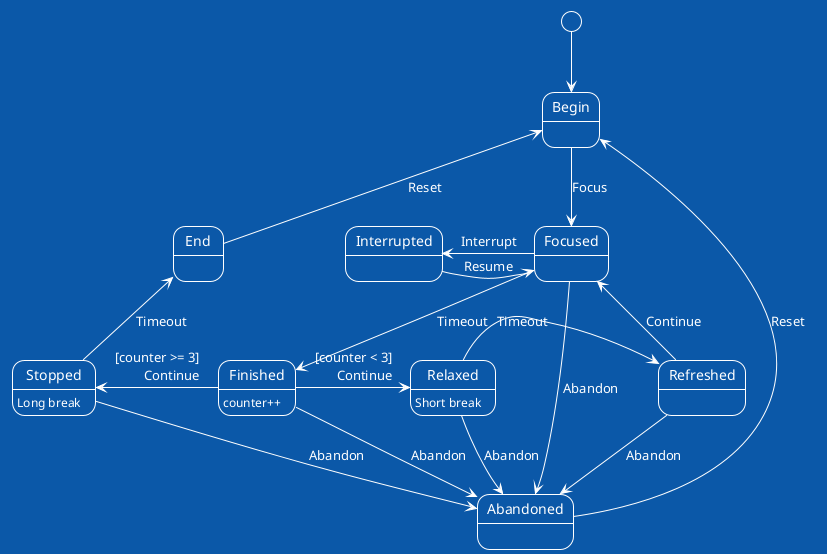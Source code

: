 @startuml
!theme amiga

[*] -down-> Begin
Begin :
Focused :
Finished : counter++
Interrupted :
Relaxed : Short break
Refreshed :
Stopped : Long break
Abandoned :
End :

Begin -down-> Focused : Focus
Focused -left-> Interrupted : Interrupt
Focused -down-> Finished : Timeout
Finished -right-> Relaxed : [counter < 3]\rContinue
Finished -left-> Stopped : [counter >= 3]\rContinue
Focused -down-> Abandoned : Abandon
Finished --> Abandoned : Abandon

Interrupted -> Focused : Resume

Relaxed -right-> Refreshed : Timeout
Relaxed --> Abandoned : Abandon
Refreshed -down-> Abandoned : Abandon
Refreshed -up-> Focused : Continue

Stopped -down-> Abandoned : Abandon
Stopped -up-> End : Timeout

End -up-> Begin : Reset
Abandoned -up-> Begin : Reset
@enduml